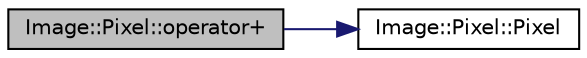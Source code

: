 digraph "Image::Pixel::operator+"
{
  edge [fontname="Helvetica",fontsize="10",labelfontname="Helvetica",labelfontsize="10"];
  node [fontname="Helvetica",fontsize="10",shape=record];
  rankdir="LR";
  Node1 [label="Image::Pixel::operator+",height=0.2,width=0.4,color="black", fillcolor="grey75", style="filled", fontcolor="black"];
  Node1 -> Node2 [color="midnightblue",fontsize="10",style="solid",fontname="Helvetica"];
  Node2 [label="Image::Pixel::Pixel",height=0.2,width=0.4,color="black", fillcolor="white", style="filled",URL="$struct_image_1_1_pixel.html#a93d339cf79d059bfff19312344dc3169"];
}
